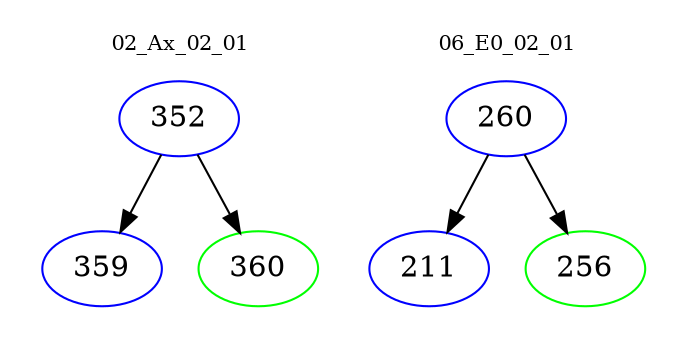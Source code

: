 digraph{
subgraph cluster_0 {
color = white
label = "02_Ax_02_01";
fontsize=10;
T0_352 [label="352", color="blue"]
T0_352 -> T0_359 [color="black"]
T0_359 [label="359", color="blue"]
T0_352 -> T0_360 [color="black"]
T0_360 [label="360", color="green"]
}
subgraph cluster_1 {
color = white
label = "06_E0_02_01";
fontsize=10;
T1_260 [label="260", color="blue"]
T1_260 -> T1_211 [color="black"]
T1_211 [label="211", color="blue"]
T1_260 -> T1_256 [color="black"]
T1_256 [label="256", color="green"]
}
}
